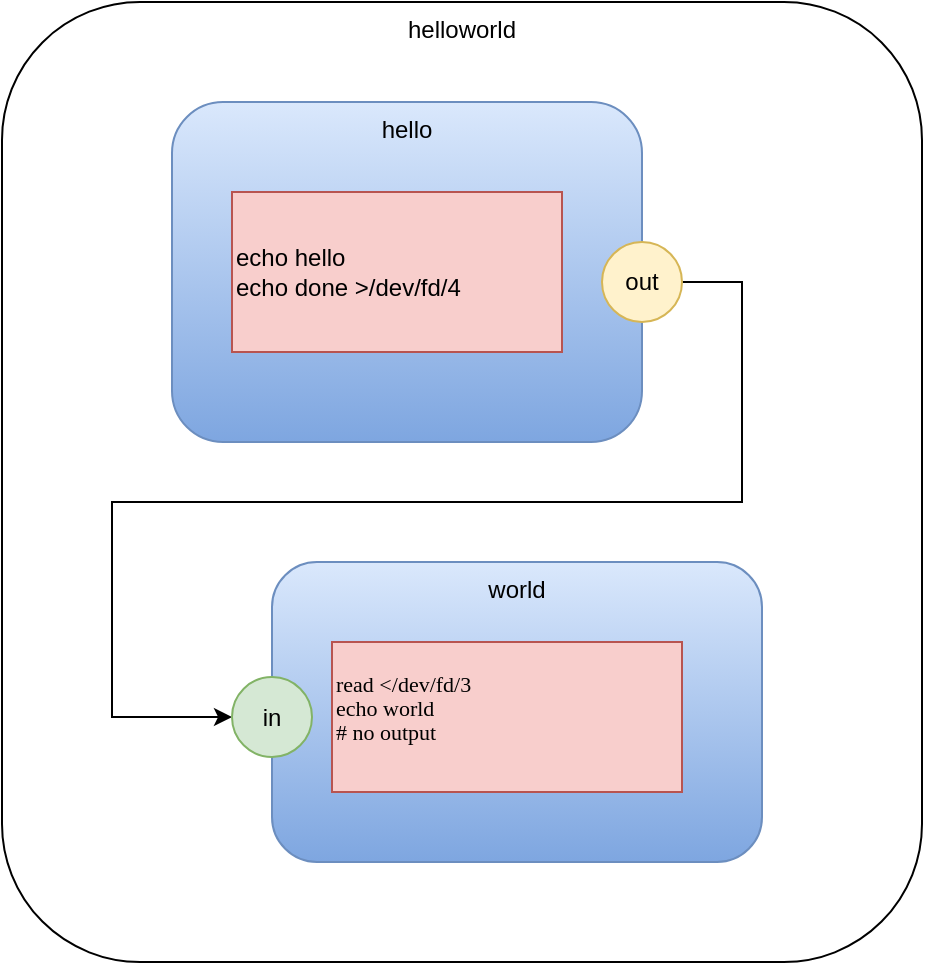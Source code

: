 <mxfile version="14.6.13" type="device" pages="2"><diagram id="fo9xvGcHm88d3B_x5weG" name="Page-1"><mxGraphModel dx="780" dy="794" grid="1" gridSize="10" guides="1" tooltips="1" connect="1" arrows="1" fold="1" page="1" pageScale="1" pageWidth="1100" pageHeight="850" math="0" shadow="0"><root><mxCell id="0"/><mxCell id="1" parent="0"/><mxCell id="i5jZ3dy8F4nkPbaXPHF6-1" value="helloworld" style="rounded=1;whiteSpace=wrap;html=1;verticalAlign=top;" parent="1" vertex="1"><mxGeometry x="170" y="170" width="460" height="480" as="geometry"/></mxCell><mxCell id="i5jZ3dy8F4nkPbaXPHF6-2" value="hello" style="rounded=1;whiteSpace=wrap;html=1;gradientColor=#7ea6e0;fillColor=#dae8fc;strokeColor=#6c8ebf;verticalAlign=top;" parent="1" vertex="1"><mxGeometry x="255" y="220" width="235" height="170" as="geometry"/></mxCell><mxCell id="i5jZ3dy8F4nkPbaXPHF6-3" value="&lt;div&gt;echo hello&lt;/div&gt;&lt;div&gt;&lt;/div&gt;echo done &amp;gt;/dev/fd/4" style="rounded=0;whiteSpace=wrap;html=1;fillColor=#f8cecc;strokeColor=#b85450;align=left;" parent="1" vertex="1"><mxGeometry x="285" y="265" width="165" height="80" as="geometry"/></mxCell><mxCell id="i5jZ3dy8F4nkPbaXPHF6-4" style="edgeStyle=orthogonalEdgeStyle;rounded=0;orthogonalLoop=1;jettySize=auto;html=1;entryX=0;entryY=0.5;entryDx=0;entryDy=0;" parent="1" source="i5jZ3dy8F4nkPbaXPHF6-5" target="i5jZ3dy8F4nkPbaXPHF6-9" edge="1"><mxGeometry relative="1" as="geometry"><Array as="points"><mxPoint x="540" y="310"/><mxPoint x="540" y="420"/><mxPoint x="225" y="420"/><mxPoint x="225" y="528"/></Array></mxGeometry></mxCell><mxCell id="i5jZ3dy8F4nkPbaXPHF6-5" value="out" style="ellipse;whiteSpace=wrap;html=1;aspect=fixed;fillColor=#fff2cc;strokeColor=#d6b656;" parent="1" vertex="1"><mxGeometry x="470" y="290" width="40" height="40" as="geometry"/></mxCell><mxCell id="i5jZ3dy8F4nkPbaXPHF6-6" value="world" style="rounded=1;whiteSpace=wrap;html=1;gradientColor=#7ea6e0;fillColor=#dae8fc;strokeColor=#6c8ebf;verticalAlign=top;" parent="1" vertex="1"><mxGeometry x="305" y="450" width="245" height="150" as="geometry"/></mxCell><mxCell id="i5jZ3dy8F4nkPbaXPHF6-9" value="in" style="ellipse;whiteSpace=wrap;html=1;aspect=fixed;fillColor=#d5e8d4;strokeColor=#82b366;" parent="1" vertex="1"><mxGeometry x="285" y="507.5" width="40" height="40" as="geometry"/></mxCell><mxCell id="i5jZ3dy8F4nkPbaXPHF6-10" value="&lt;p class=&quot;p1&quot; style=&quot;margin: 0px ; font-stretch: normal ; font-size: 11px ; line-height: normal ; font-family: &amp;#34;menlo&amp;#34;&quot;&gt;&lt;span class=&quot;s1&quot;&gt;read &amp;lt;/dev/fd/3&lt;/span&gt;&lt;/p&gt;&lt;p class=&quot;p1&quot; style=&quot;margin: 0px ; font-stretch: normal ; font-size: 11px ; line-height: normal ; font-family: &amp;#34;menlo&amp;#34;&quot;&gt;&lt;span class=&quot;s1&quot;&gt;echo world&lt;/span&gt;&lt;/p&gt;&lt;p class=&quot;p1&quot; style=&quot;margin: 0px ; font-stretch: normal ; font-size: 11px ; line-height: normal ; font-family: &amp;#34;menlo&amp;#34;&quot;&gt;&lt;span class=&quot;s1&quot;&gt;# no output&lt;/span&gt;&lt;/p&gt;&lt;p class=&quot;p1&quot; style=&quot;margin: 0px ; font-stretch: normal ; font-size: 11px ; line-height: normal ; font-family: &amp;#34;menlo&amp;#34;&quot;&gt;&lt;br&gt;&lt;/p&gt;" style="rounded=0;whiteSpace=wrap;html=1;fillColor=#f8cecc;strokeColor=#b85450;align=left;" parent="1" vertex="1"><mxGeometry x="335" y="490" width="175" height="75" as="geometry"/></mxCell></root></mxGraphModel></diagram><diagram id="giQGkAyWLLscmykkZgRt" name="Page-2"><mxGraphModel dx="1114" dy="1134" grid="1" gridSize="10" guides="1" tooltips="1" connect="1" arrows="1" fold="1" page="1" pageScale="1" pageWidth="1100" pageHeight="850" math="0" shadow="0"><root><mxCell id="eX9l6shfZxG9YoeeuJdC-0"/><mxCell id="eX9l6shfZxG9YoeeuJdC-1" parent="eX9l6shfZxG9YoeeuJdC-0"/><mxCell id="eX9l6shfZxG9YoeeuJdC-2" value="diagram id=0" style="rounded=1;whiteSpace=wrap;html=1;align=center;verticalAlign=top;" vertex="1" parent="eX9l6shfZxG9YoeeuJdC-1"><mxGeometry x="80" width="540" height="820" as="geometry"/></mxCell><mxCell id="eX9l6shfZxG9YoeeuJdC-3" value="mxGraphModel" style="rounded=1;whiteSpace=wrap;html=1;align=center;verticalAlign=top;" vertex="1" parent="eX9l6shfZxG9YoeeuJdC-1"><mxGeometry x="100" y="30" width="500" height="780" as="geometry"/></mxCell><mxCell id="eX9l6shfZxG9YoeeuJdC-4" value="root id=1" style="rounded=1;whiteSpace=wrap;html=1;align=center;verticalAlign=top;" vertex="1" parent="eX9l6shfZxG9YoeeuJdC-1"><mxGeometry x="110" y="60" width="480" height="740" as="geometry"/></mxCell><mxCell id="eX9l6shfZxG9YoeeuJdC-5" value="mxCell id=... parent=1 value=&quot;helloworld&quot;" style="rounded=1;whiteSpace=wrap;html=1;align=center;" vertex="1" parent="eX9l6shfZxG9YoeeuJdC-1"><mxGeometry x="150" y="230" width="410" height="60" as="geometry"/></mxCell><mxCell id="eX9l6shfZxG9YoeeuJdC-6" value="mxCell id=... parent=1 value=&quot;hello&quot;" style="rounded=1;whiteSpace=wrap;html=1;align=center;gradientColor=#7ea6e0;fillColor=#dae8fc;strokeColor=#6c8ebf;" vertex="1" parent="eX9l6shfZxG9YoeeuJdC-1"><mxGeometry x="150" y="300" width="410" height="60" as="geometry"/></mxCell><mxCell id="eX9l6shfZxG9YoeeuJdC-7" value="mxCell id=... parent=1 value=&amp;lt;code&amp;gt;" style="rounded=1;whiteSpace=wrap;html=1;align=center;fillColor=#f8cecc;strokeColor=#b85450;" vertex="1" parent="eX9l6shfZxG9YoeeuJdC-1"><mxGeometry x="150" y="370" width="410" height="60" as="geometry"/></mxCell><mxCell id="eX9l6shfZxG9YoeeuJdC-8" value="mxCell id=... parent=1 edge=1" style="rounded=1;whiteSpace=wrap;html=1;align=center;fillColor=#f5f5f5;strokeColor=#666666;fontColor=#333333;" vertex="1" parent="eX9l6shfZxG9YoeeuJdC-1"><mxGeometry x="150" y="440" width="410" height="60" as="geometry"/></mxCell><mxCell id="eX9l6shfZxG9YoeeuJdC-9" value="mxCell id=... parent=1 value=&quot;out&quot; style=&quot;ellipse;...&quot;" style="rounded=1;whiteSpace=wrap;html=1;align=center;fillColor=#fff2cc;strokeColor=#d6b656;" vertex="1" parent="eX9l6shfZxG9YoeeuJdC-1"><mxGeometry x="150" y="510" width="410" height="60" as="geometry"/></mxCell><mxCell id="eX9l6shfZxG9YoeeuJdC-10" value="mxCell id=... parent=1 value=&quot;world&quot;" style="rounded=1;whiteSpace=wrap;html=1;align=center;gradientColor=#7ea6e0;fillColor=#dae8fc;strokeColor=#6c8ebf;" vertex="1" parent="eX9l6shfZxG9YoeeuJdC-1"><mxGeometry x="150" y="580" width="410" height="60" as="geometry"/></mxCell><mxCell id="eX9l6shfZxG9YoeeuJdC-11" value="mxCell id=... parent=1 value=&quot;in&quot; style=&quot;ellipse;...&quot;" style="rounded=1;whiteSpace=wrap;html=1;align=center;fillColor=#d5e8d4;strokeColor=#82b366;" vertex="1" parent="eX9l6shfZxG9YoeeuJdC-1"><mxGeometry x="150" y="650" width="410" height="60" as="geometry"/></mxCell><mxCell id="eX9l6shfZxG9YoeeuJdC-12" value="mxCell id=... parent=1 value=&amp;lt;code&amp;gt;" style="rounded=1;whiteSpace=wrap;html=1;align=center;fillColor=#f8cecc;strokeColor=#b85450;" vertex="1" parent="eX9l6shfZxG9YoeeuJdC-1"><mxGeometry x="150" y="720" width="410" height="60" as="geometry"/></mxCell><mxCell id="eX9l6shfZxG9YoeeuJdC-13" value="mxCell id=0" style="rounded=1;whiteSpace=wrap;html=1;align=center;" vertex="1" parent="eX9l6shfZxG9YoeeuJdC-1"><mxGeometry x="150" y="90" width="410" height="60" as="geometry"/></mxCell><mxCell id="eX9l6shfZxG9YoeeuJdC-14" value="mxCell id=1 parent=0" style="rounded=1;whiteSpace=wrap;html=1;align=center;" vertex="1" parent="eX9l6shfZxG9YoeeuJdC-1"><mxGeometry x="150" y="160" width="410" height="60" as="geometry"/></mxCell></root></mxGraphModel></diagram></mxfile>